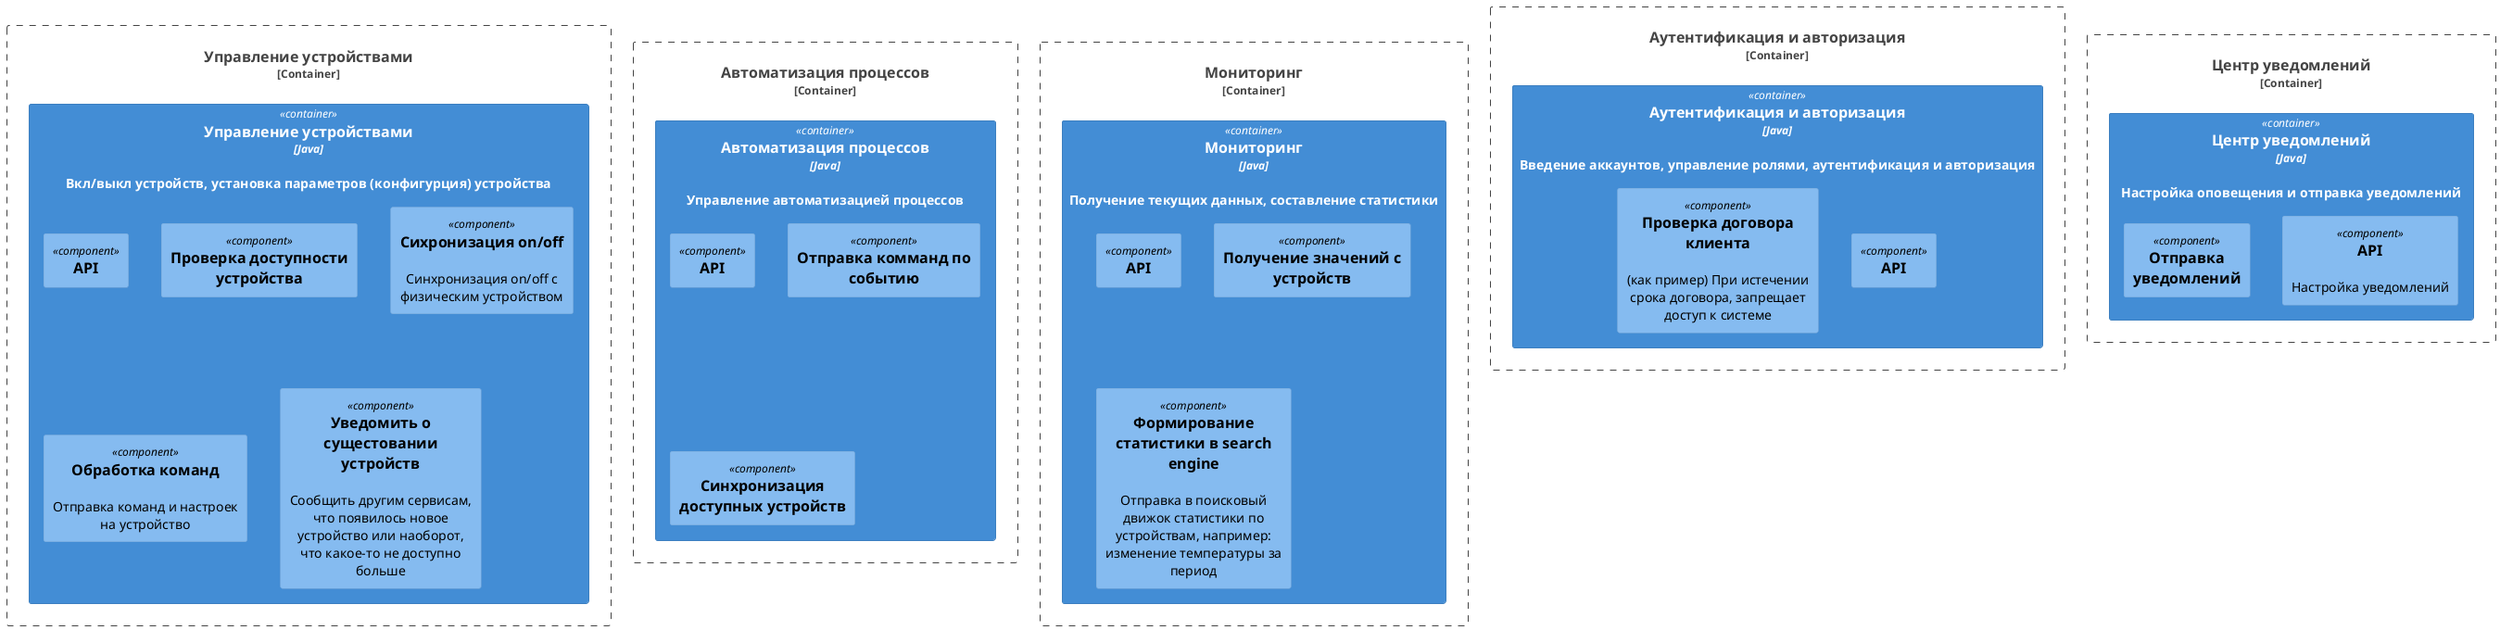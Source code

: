 @startuml Тёплый дом
!include <C4/C4_Container>
!include <C4/C4_Component>

Container_Boundary(auth, "Аутентификация и авторизация") {
  Container(auth_service, "Аутентификация и авторизация", "Java", "Введение аккаунтов, управление ролями, аутентификация и авторизация") {
    Component(auth_api, "API", "")
    Component(auth_manager, "Проверка договора клиента", "", "(как пример) При истечении срока договора, запрещает доступ к системе")
  }
}

Container_Boundary(devices, "Управление устройствами") {
  Container(devices_service, "Управление устройствами", "Java", "Вкл/выкл устройств, установка параметров (конфигурция) устройства")) {
    Component(devices_api, "API", "")
    Component(devices_helthcheck, "Проверка доступности устройства", "")
    Component(devices_sync, "Сихронизация on/off", "", "Синхронизация on/off с физическим устройством")
    Component(devices_handler, "Обработка команд", "", "Отправка команд и настроек на устройство")
    Component(devices_noify, "Уведомить о сущестовании устройств", "", "Сообщить другим сервисам, что появилось новое устройство или наоборот, что какое-то не доступно больше")
  }
}

Container_Boundary(automation, "Автоматизация процессов") {
  Container(automation_service, "Автоматизация процессов", "Java", "Управление автоматизацией процессов") {
    Component(automation_service_api, "API", "")
    Component(automation_service_cron, "Отправка комманд по событию", "")
    Component(automation_service_sync, "Синхронизация доступных устройств", "")
  }
}

Container_Boundary(monitoring, "Мониторинг") {
  Container(monitoring_service, "Мониторинг", "Java", "Получение текущих данных, составление статистики") {
    Component(monitoring_api, "API", "")
    Component(monitoring_check, "Получение значений с устройств", "")
    Component(monitoring_statistic, "Формирование статистики в search engine", "", "Отправка в поисковый движок статистики по устройствам, например: изменение температуры за период")
  }
}

Container_Boundary(notification, "Центр уведомлений") {
  Container(notification_service, "Центр уведомлений", "Java", "Настройка оповещения и отправка уведомлений") {
    Component(notification_api, "API", "", "Настройка уведомлений")
    Component(notification_handler, "Отправка уведомлений", "")
  }
}

@enduml